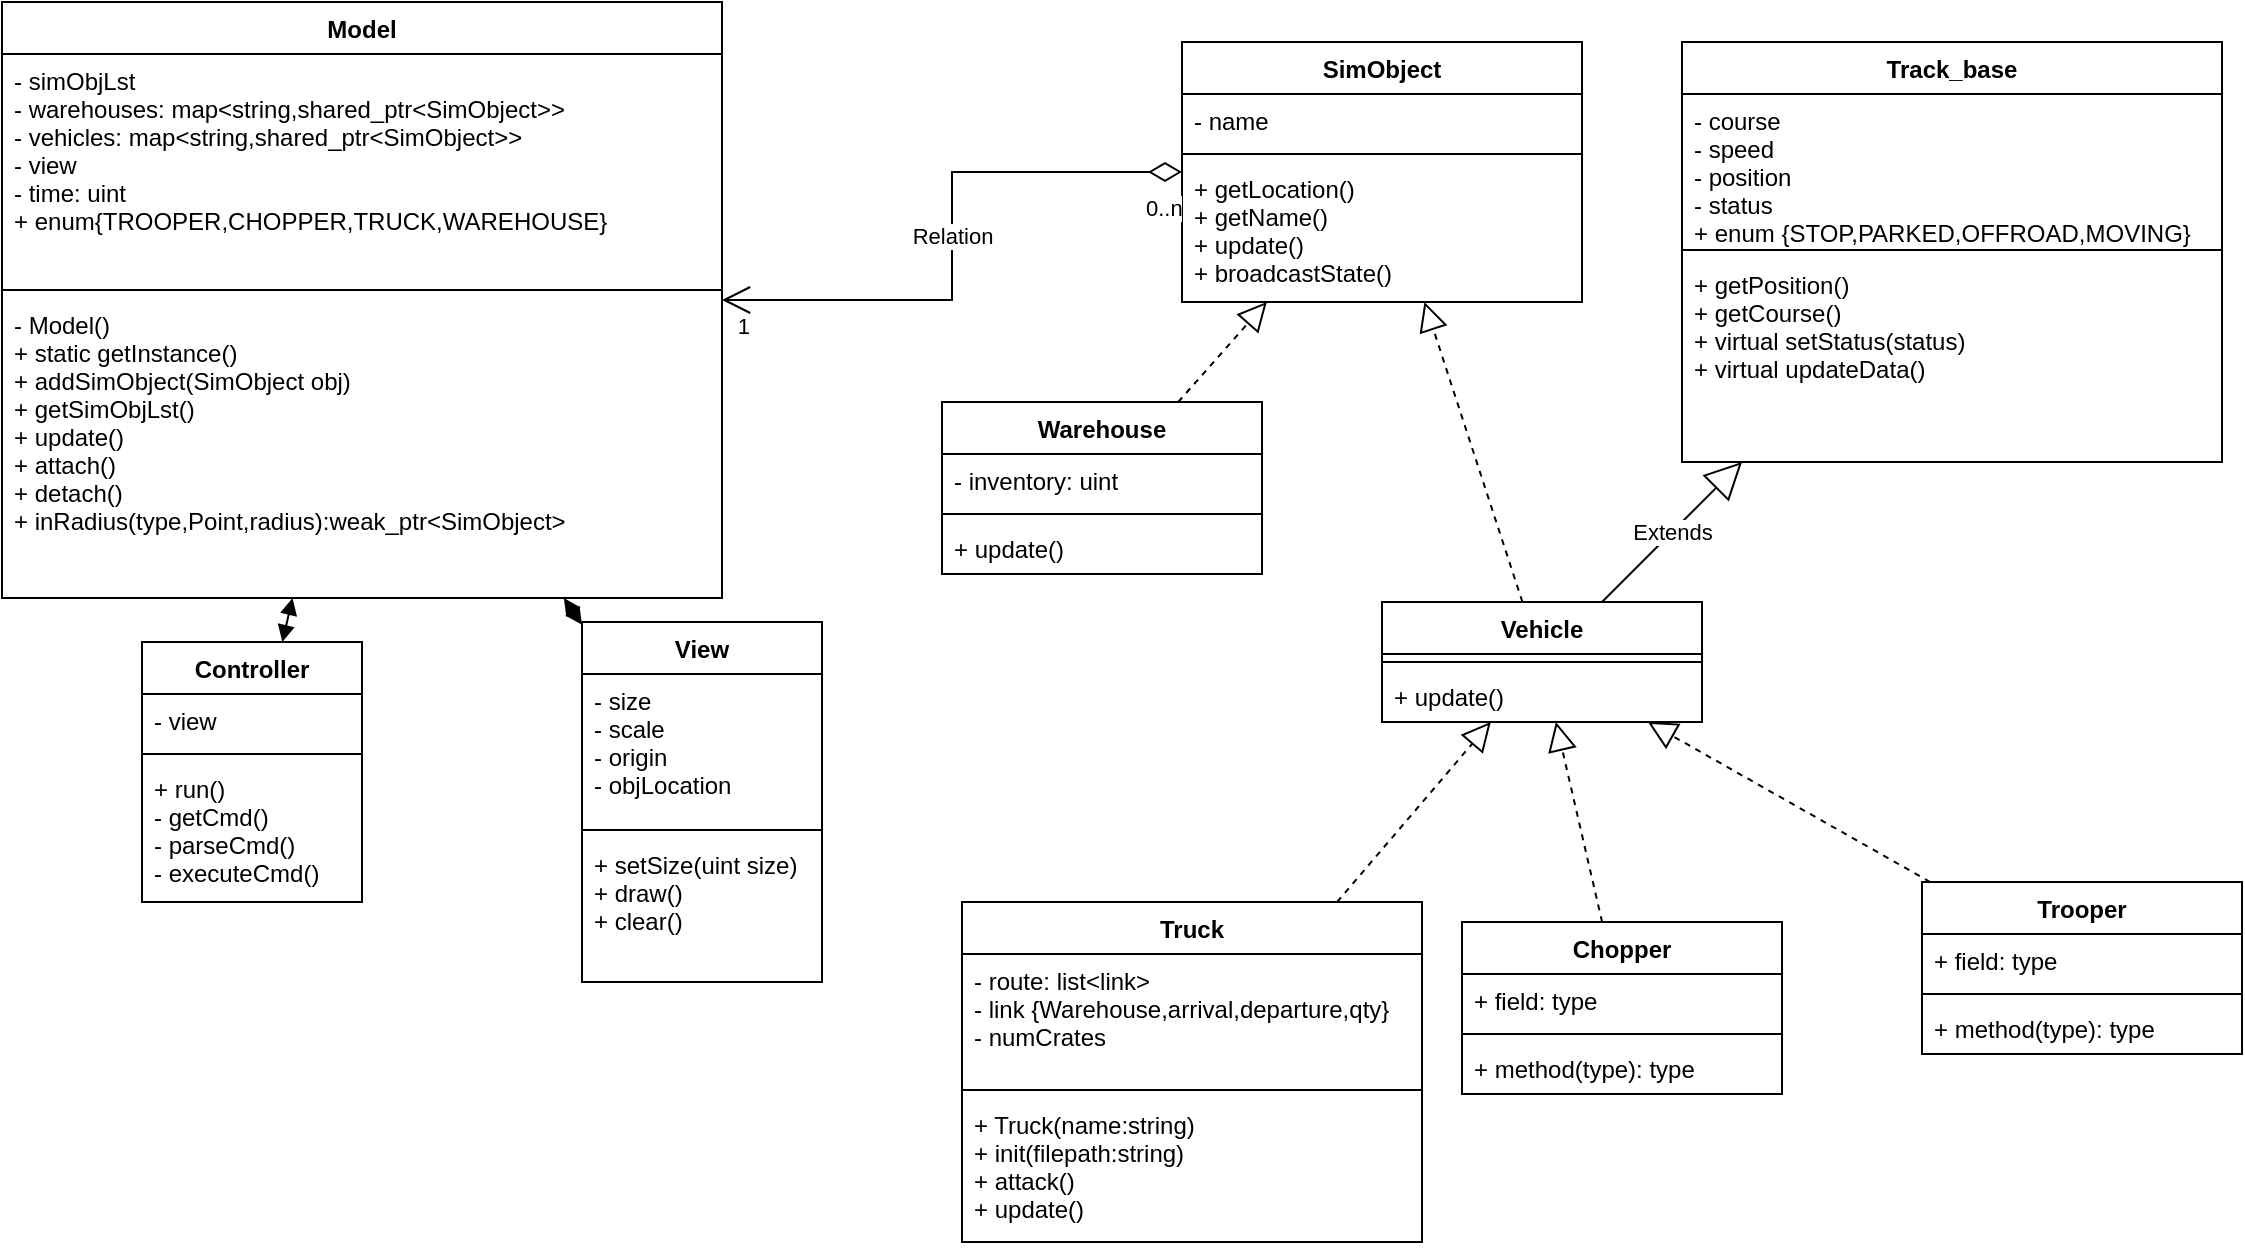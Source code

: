 <mxfile version="18.2.0" type="github">
  <diagram id="44q2uDsoj2Jr73g2Fu_d" name="Page-1">
    <mxGraphModel dx="1617" dy="441" grid="1" gridSize="10" guides="1" tooltips="1" connect="1" arrows="1" fold="1" page="1" pageScale="1" pageWidth="827" pageHeight="1169" math="0" shadow="0">
      <root>
        <mxCell id="0" />
        <mxCell id="1" parent="0" />
        <mxCell id="xyghL1K83STjx0oW8IJl-1" value="Model" style="swimlane;fontStyle=1;align=center;verticalAlign=top;childLayout=stackLayout;horizontal=1;startSize=26;horizontalStack=0;resizeParent=1;resizeParentMax=0;resizeLast=0;collapsible=1;marginBottom=0;" parent="1" vertex="1">
          <mxGeometry x="-280" y="10" width="360" height="298" as="geometry" />
        </mxCell>
        <mxCell id="xyghL1K83STjx0oW8IJl-2" value="- simObjLst&#xa;- warehouses: map&lt;string,shared_ptr&lt;SimObject&gt;&gt;&#xa;- vehicles: map&lt;string,shared_ptr&lt;SimObject&gt;&gt;&#xa;- view&#xa;- time: uint&#xa;+ enum{TROOPER,CHOPPER,TRUCK,WAREHOUSE}" style="text;strokeColor=none;fillColor=none;align=left;verticalAlign=top;spacingLeft=4;spacingRight=4;overflow=hidden;rotatable=0;points=[[0,0.5],[1,0.5]];portConstraint=eastwest;" parent="xyghL1K83STjx0oW8IJl-1" vertex="1">
          <mxGeometry y="26" width="360" height="114" as="geometry" />
        </mxCell>
        <mxCell id="xyghL1K83STjx0oW8IJl-3" value="" style="line;strokeWidth=1;fillColor=none;align=left;verticalAlign=middle;spacingTop=-1;spacingLeft=3;spacingRight=3;rotatable=0;labelPosition=right;points=[];portConstraint=eastwest;" parent="xyghL1K83STjx0oW8IJl-1" vertex="1">
          <mxGeometry y="140" width="360" height="8" as="geometry" />
        </mxCell>
        <mxCell id="xyghL1K83STjx0oW8IJl-4" value="- Model()&#xa;+ static getInstance()&#xa;+ addSimObject(SimObject obj)&#xa;+ getSimObjLst()&#xa;+ update()&#xa;+ attach()&#xa;+ detach()&#xa;+ inRadius(type,Point,radius):weak_ptr&lt;SimObject&gt;" style="text;strokeColor=none;fillColor=none;align=left;verticalAlign=top;spacingLeft=4;spacingRight=4;overflow=hidden;rotatable=0;points=[[0,0.5],[1,0.5]];portConstraint=eastwest;" parent="xyghL1K83STjx0oW8IJl-1" vertex="1">
          <mxGeometry y="148" width="360" height="150" as="geometry" />
        </mxCell>
        <mxCell id="xyghL1K83STjx0oW8IJl-15" value="" style="endArrow=block;startArrow=block;endFill=1;startFill=1;html=1;rounded=0;" parent="1" source="xyghL1K83STjx0oW8IJl-1" target="xyghL1K83STjx0oW8IJl-16" edge="1">
          <mxGeometry width="160" relative="1" as="geometry">
            <mxPoint x="200" y="140" as="sourcePoint" />
            <mxPoint x="110" y="300" as="targetPoint" />
          </mxGeometry>
        </mxCell>
        <mxCell id="xyghL1K83STjx0oW8IJl-16" value="Controller" style="swimlane;fontStyle=1;align=center;verticalAlign=top;childLayout=stackLayout;horizontal=1;startSize=26;horizontalStack=0;resizeParent=1;resizeParentMax=0;resizeLast=0;collapsible=1;marginBottom=0;" parent="1" vertex="1">
          <mxGeometry x="-210" y="330" width="110" height="130" as="geometry" />
        </mxCell>
        <mxCell id="xyghL1K83STjx0oW8IJl-17" value="- view" style="text;strokeColor=none;fillColor=none;align=left;verticalAlign=top;spacingLeft=4;spacingRight=4;overflow=hidden;rotatable=0;points=[[0,0.5],[1,0.5]];portConstraint=eastwest;" parent="xyghL1K83STjx0oW8IJl-16" vertex="1">
          <mxGeometry y="26" width="110" height="26" as="geometry" />
        </mxCell>
        <mxCell id="xyghL1K83STjx0oW8IJl-18" value="" style="line;strokeWidth=1;fillColor=none;align=left;verticalAlign=middle;spacingTop=-1;spacingLeft=3;spacingRight=3;rotatable=0;labelPosition=right;points=[];portConstraint=eastwest;" parent="xyghL1K83STjx0oW8IJl-16" vertex="1">
          <mxGeometry y="52" width="110" height="8" as="geometry" />
        </mxCell>
        <mxCell id="xyghL1K83STjx0oW8IJl-19" value="+ run()&#xa;- getCmd()&#xa;- parseCmd()&#xa;- executeCmd()" style="text;strokeColor=none;fillColor=none;align=left;verticalAlign=top;spacingLeft=4;spacingRight=4;overflow=hidden;rotatable=0;points=[[0,0.5],[1,0.5]];portConstraint=eastwest;" parent="xyghL1K83STjx0oW8IJl-16" vertex="1">
          <mxGeometry y="60" width="110" height="70" as="geometry" />
        </mxCell>
        <mxCell id="xyghL1K83STjx0oW8IJl-20" value="" style="endArrow=block;startArrow=block;endFill=1;startFill=1;html=1;rounded=0;" parent="1" source="xyghL1K83STjx0oW8IJl-1" target="xyghL1K83STjx0oW8IJl-21" edge="1">
          <mxGeometry width="160" relative="1" as="geometry">
            <mxPoint x="220" y="217.692" as="sourcePoint" />
            <mxPoint x="480" y="280" as="targetPoint" />
          </mxGeometry>
        </mxCell>
        <mxCell id="xyghL1K83STjx0oW8IJl-21" value="View" style="swimlane;fontStyle=1;align=center;verticalAlign=top;childLayout=stackLayout;horizontal=1;startSize=26;horizontalStack=0;resizeParent=1;resizeParentMax=0;resizeLast=0;collapsible=1;marginBottom=0;" parent="1" vertex="1">
          <mxGeometry x="10" y="320" width="120" height="180" as="geometry" />
        </mxCell>
        <mxCell id="xyghL1K83STjx0oW8IJl-22" value="- size&#xa;- scale&#xa;- origin&#xa;- objLocation" style="text;strokeColor=none;fillColor=none;align=left;verticalAlign=top;spacingLeft=4;spacingRight=4;overflow=hidden;rotatable=0;points=[[0,0.5],[1,0.5]];portConstraint=eastwest;" parent="xyghL1K83STjx0oW8IJl-21" vertex="1">
          <mxGeometry y="26" width="120" height="74" as="geometry" />
        </mxCell>
        <mxCell id="xyghL1K83STjx0oW8IJl-23" value="" style="line;strokeWidth=1;fillColor=none;align=left;verticalAlign=middle;spacingTop=-1;spacingLeft=3;spacingRight=3;rotatable=0;labelPosition=right;points=[];portConstraint=eastwest;" parent="xyghL1K83STjx0oW8IJl-21" vertex="1">
          <mxGeometry y="100" width="120" height="8" as="geometry" />
        </mxCell>
        <mxCell id="xyghL1K83STjx0oW8IJl-24" value="+ setSize(uint size)&#xa;+ draw()&#xa;+ clear()" style="text;strokeColor=none;fillColor=none;align=left;verticalAlign=top;spacingLeft=4;spacingRight=4;overflow=hidden;rotatable=0;points=[[0,0.5],[1,0.5]];portConstraint=eastwest;" parent="xyghL1K83STjx0oW8IJl-21" vertex="1">
          <mxGeometry y="108" width="120" height="72" as="geometry" />
        </mxCell>
        <mxCell id="xyghL1K83STjx0oW8IJl-28" value="SimObject" style="swimlane;fontStyle=1;align=center;verticalAlign=top;childLayout=stackLayout;horizontal=1;startSize=26;horizontalStack=0;resizeParent=1;resizeParentMax=0;resizeLast=0;collapsible=1;marginBottom=0;" parent="1" vertex="1">
          <mxGeometry x="310" y="30" width="200" height="130" as="geometry" />
        </mxCell>
        <mxCell id="xyghL1K83STjx0oW8IJl-29" value="- name" style="text;strokeColor=none;fillColor=none;align=left;verticalAlign=top;spacingLeft=4;spacingRight=4;overflow=hidden;rotatable=0;points=[[0,0.5],[1,0.5]];portConstraint=eastwest;" parent="xyghL1K83STjx0oW8IJl-28" vertex="1">
          <mxGeometry y="26" width="200" height="26" as="geometry" />
        </mxCell>
        <mxCell id="xyghL1K83STjx0oW8IJl-30" value="" style="line;strokeWidth=1;fillColor=none;align=left;verticalAlign=middle;spacingTop=-1;spacingLeft=3;spacingRight=3;rotatable=0;labelPosition=right;points=[];portConstraint=eastwest;" parent="xyghL1K83STjx0oW8IJl-28" vertex="1">
          <mxGeometry y="52" width="200" height="8" as="geometry" />
        </mxCell>
        <mxCell id="xyghL1K83STjx0oW8IJl-31" value="+ getLocation()&#xa;+ getName()&#xa;+ update()&#xa;+ broadcastState()" style="text;strokeColor=none;fillColor=none;align=left;verticalAlign=top;spacingLeft=4;spacingRight=4;overflow=hidden;rotatable=0;points=[[0,0.5],[1,0.5]];portConstraint=eastwest;" parent="xyghL1K83STjx0oW8IJl-28" vertex="1">
          <mxGeometry y="60" width="200" height="70" as="geometry" />
        </mxCell>
        <mxCell id="xyghL1K83STjx0oW8IJl-33" value="Relation" style="endArrow=open;html=1;endSize=12;startArrow=diamondThin;startSize=14;startFill=0;edgeStyle=orthogonalEdgeStyle;rounded=0;" parent="1" source="xyghL1K83STjx0oW8IJl-28" target="xyghL1K83STjx0oW8IJl-1" edge="1">
          <mxGeometry relative="1" as="geometry">
            <mxPoint x="450" y="270" as="sourcePoint" />
            <mxPoint x="610" y="270" as="targetPoint" />
          </mxGeometry>
        </mxCell>
        <mxCell id="xyghL1K83STjx0oW8IJl-34" value="0..n" style="edgeLabel;resizable=0;html=1;align=left;verticalAlign=top;" parent="xyghL1K83STjx0oW8IJl-33" connectable="0" vertex="1">
          <mxGeometry x="-1" relative="1" as="geometry">
            <mxPoint x="-20" y="5" as="offset" />
          </mxGeometry>
        </mxCell>
        <mxCell id="xyghL1K83STjx0oW8IJl-35" value="1" style="edgeLabel;resizable=0;html=1;align=right;verticalAlign=top;" parent="xyghL1K83STjx0oW8IJl-33" connectable="0" vertex="1">
          <mxGeometry x="1" relative="1" as="geometry">
            <mxPoint x="14" as="offset" />
          </mxGeometry>
        </mxCell>
        <mxCell id="xyghL1K83STjx0oW8IJl-36" value="" style="endArrow=block;dashed=1;endFill=0;endSize=12;html=1;rounded=0;" parent="1" source="xyghL1K83STjx0oW8IJl-37" target="xyghL1K83STjx0oW8IJl-28" edge="1">
          <mxGeometry width="160" relative="1" as="geometry">
            <mxPoint x="510" y="260" as="sourcePoint" />
            <mxPoint x="670" y="260" as="targetPoint" />
          </mxGeometry>
        </mxCell>
        <mxCell id="xyghL1K83STjx0oW8IJl-37" value="Warehouse" style="swimlane;fontStyle=1;align=center;verticalAlign=top;childLayout=stackLayout;horizontal=1;startSize=26;horizontalStack=0;resizeParent=1;resizeParentMax=0;resizeLast=0;collapsible=1;marginBottom=0;" parent="1" vertex="1">
          <mxGeometry x="190" y="210" width="160" height="86" as="geometry" />
        </mxCell>
        <mxCell id="xyghL1K83STjx0oW8IJl-38" value="- inventory: uint" style="text;strokeColor=none;fillColor=none;align=left;verticalAlign=top;spacingLeft=4;spacingRight=4;overflow=hidden;rotatable=0;points=[[0,0.5],[1,0.5]];portConstraint=eastwest;" parent="xyghL1K83STjx0oW8IJl-37" vertex="1">
          <mxGeometry y="26" width="160" height="26" as="geometry" />
        </mxCell>
        <mxCell id="xyghL1K83STjx0oW8IJl-39" value="" style="line;strokeWidth=1;fillColor=none;align=left;verticalAlign=middle;spacingTop=-1;spacingLeft=3;spacingRight=3;rotatable=0;labelPosition=right;points=[];portConstraint=eastwest;" parent="xyghL1K83STjx0oW8IJl-37" vertex="1">
          <mxGeometry y="52" width="160" height="8" as="geometry" />
        </mxCell>
        <mxCell id="xyghL1K83STjx0oW8IJl-40" value="+ update()" style="text;strokeColor=none;fillColor=none;align=left;verticalAlign=top;spacingLeft=4;spacingRight=4;overflow=hidden;rotatable=0;points=[[0,0.5],[1,0.5]];portConstraint=eastwest;" parent="xyghL1K83STjx0oW8IJl-37" vertex="1">
          <mxGeometry y="60" width="160" height="26" as="geometry" />
        </mxCell>
        <mxCell id="xyghL1K83STjx0oW8IJl-41" value="" style="endArrow=block;dashed=1;endFill=0;endSize=12;html=1;rounded=0;" parent="1" source="xyghL1K83STjx0oW8IJl-42" target="xyghL1K83STjx0oW8IJl-28" edge="1">
          <mxGeometry width="160" relative="1" as="geometry">
            <mxPoint x="700" y="280" as="sourcePoint" />
            <mxPoint x="670" y="260" as="targetPoint" />
          </mxGeometry>
        </mxCell>
        <mxCell id="xyghL1K83STjx0oW8IJl-42" value="Vehicle" style="swimlane;fontStyle=1;align=center;verticalAlign=top;childLayout=stackLayout;horizontal=1;startSize=26;horizontalStack=0;resizeParent=1;resizeParentMax=0;resizeLast=0;collapsible=1;marginBottom=0;" parent="1" vertex="1">
          <mxGeometry x="410" y="310" width="160" height="60" as="geometry" />
        </mxCell>
        <mxCell id="xyghL1K83STjx0oW8IJl-44" value="" style="line;strokeWidth=1;fillColor=none;align=left;verticalAlign=middle;spacingTop=-1;spacingLeft=3;spacingRight=3;rotatable=0;labelPosition=right;points=[];portConstraint=eastwest;" parent="xyghL1K83STjx0oW8IJl-42" vertex="1">
          <mxGeometry y="26" width="160" height="8" as="geometry" />
        </mxCell>
        <mxCell id="xyghL1K83STjx0oW8IJl-45" value="+ update()" style="text;strokeColor=none;fillColor=none;align=left;verticalAlign=top;spacingLeft=4;spacingRight=4;overflow=hidden;rotatable=0;points=[[0,0.5],[1,0.5]];portConstraint=eastwest;" parent="xyghL1K83STjx0oW8IJl-42" vertex="1">
          <mxGeometry y="34" width="160" height="26" as="geometry" />
        </mxCell>
        <mxCell id="xyghL1K83STjx0oW8IJl-47" value="Extends" style="endArrow=block;endSize=16;endFill=0;html=1;rounded=0;" parent="1" source="xyghL1K83STjx0oW8IJl-42" target="xyghL1K83STjx0oW8IJl-48" edge="1">
          <mxGeometry width="160" relative="1" as="geometry">
            <mxPoint x="430" y="190" as="sourcePoint" />
            <mxPoint x="590" y="130" as="targetPoint" />
          </mxGeometry>
        </mxCell>
        <mxCell id="xyghL1K83STjx0oW8IJl-48" value="Track_base" style="swimlane;fontStyle=1;align=center;verticalAlign=top;childLayout=stackLayout;horizontal=1;startSize=26;horizontalStack=0;resizeParent=1;resizeParentMax=0;resizeLast=0;collapsible=1;marginBottom=0;" parent="1" vertex="1">
          <mxGeometry x="560" y="30" width="270" height="210" as="geometry" />
        </mxCell>
        <mxCell id="xyghL1K83STjx0oW8IJl-49" value="- course&#xa;- speed&#xa;- position&#xa;- status&#xa;+ enum {STOP,PARKED,OFFROAD,MOVING}" style="text;strokeColor=none;fillColor=none;align=left;verticalAlign=top;spacingLeft=4;spacingRight=4;overflow=hidden;rotatable=0;points=[[0,0.5],[1,0.5]];portConstraint=eastwest;" parent="xyghL1K83STjx0oW8IJl-48" vertex="1">
          <mxGeometry y="26" width="270" height="74" as="geometry" />
        </mxCell>
        <mxCell id="xyghL1K83STjx0oW8IJl-50" value="" style="line;strokeWidth=1;fillColor=none;align=left;verticalAlign=middle;spacingTop=-1;spacingLeft=3;spacingRight=3;rotatable=0;labelPosition=right;points=[];portConstraint=eastwest;" parent="xyghL1K83STjx0oW8IJl-48" vertex="1">
          <mxGeometry y="100" width="270" height="8" as="geometry" />
        </mxCell>
        <mxCell id="xyghL1K83STjx0oW8IJl-51" value="+ getPosition()&#xa;+ getCourse()&#xa;+ virtual setStatus(status)&#xa;+ virtual updateData()" style="text;strokeColor=none;fillColor=none;align=left;verticalAlign=top;spacingLeft=4;spacingRight=4;overflow=hidden;rotatable=0;points=[[0,0.5],[1,0.5]];portConstraint=eastwest;" parent="xyghL1K83STjx0oW8IJl-48" vertex="1">
          <mxGeometry y="108" width="270" height="102" as="geometry" />
        </mxCell>
        <mxCell id="xyghL1K83STjx0oW8IJl-52" value="" style="endArrow=block;dashed=1;endFill=0;endSize=12;html=1;rounded=0;" parent="1" source="Z22mOZkXwCtcEA-yf7Ti-4" target="xyghL1K83STjx0oW8IJl-42" edge="1">
          <mxGeometry width="160" relative="1" as="geometry">
            <mxPoint x="379.286" y="460" as="sourcePoint" />
            <mxPoint x="550" y="330" as="targetPoint" />
          </mxGeometry>
        </mxCell>
        <mxCell id="xyghL1K83STjx0oW8IJl-57" value="" style="endArrow=block;dashed=1;endFill=0;endSize=12;html=1;rounded=0;" parent="1" source="Z22mOZkXwCtcEA-yf7Ti-12" target="xyghL1K83STjx0oW8IJl-42" edge="1">
          <mxGeometry width="160" relative="1" as="geometry">
            <mxPoint x="490" y="460" as="sourcePoint" />
            <mxPoint x="675" y="376" as="targetPoint" />
          </mxGeometry>
        </mxCell>
        <mxCell id="xyghL1K83STjx0oW8IJl-61" value="" style="endArrow=block;dashed=1;endFill=0;endSize=12;html=1;rounded=0;" parent="1" source="Z22mOZkXwCtcEA-yf7Ti-8" target="xyghL1K83STjx0oW8IJl-42" edge="1">
          <mxGeometry width="160" relative="1" as="geometry">
            <mxPoint x="595.109" y="460" as="sourcePoint" />
            <mxPoint x="660" y="390" as="targetPoint" />
          </mxGeometry>
        </mxCell>
        <mxCell id="Z22mOZkXwCtcEA-yf7Ti-4" value="Truck" style="swimlane;fontStyle=1;align=center;verticalAlign=top;childLayout=stackLayout;horizontal=1;startSize=26;horizontalStack=0;resizeParent=1;resizeParentMax=0;resizeLast=0;collapsible=1;marginBottom=0;" vertex="1" parent="1">
          <mxGeometry x="200" y="460" width="230" height="170" as="geometry" />
        </mxCell>
        <mxCell id="Z22mOZkXwCtcEA-yf7Ti-5" value="- route: list&lt;link&gt;&#xa;- link {Warehouse,arrival,departure,qty}&#xa;- numCrates" style="text;strokeColor=none;fillColor=none;align=left;verticalAlign=top;spacingLeft=4;spacingRight=4;overflow=hidden;rotatable=0;points=[[0,0.5],[1,0.5]];portConstraint=eastwest;" vertex="1" parent="Z22mOZkXwCtcEA-yf7Ti-4">
          <mxGeometry y="26" width="230" height="64" as="geometry" />
        </mxCell>
        <mxCell id="Z22mOZkXwCtcEA-yf7Ti-6" value="" style="line;strokeWidth=1;fillColor=none;align=left;verticalAlign=middle;spacingTop=-1;spacingLeft=3;spacingRight=3;rotatable=0;labelPosition=right;points=[];portConstraint=eastwest;" vertex="1" parent="Z22mOZkXwCtcEA-yf7Ti-4">
          <mxGeometry y="90" width="230" height="8" as="geometry" />
        </mxCell>
        <mxCell id="Z22mOZkXwCtcEA-yf7Ti-7" value="+ Truck(name:string)&#xa;+ init(filepath:string)&#xa;+ attack()&#xa;+ update()" style="text;strokeColor=none;fillColor=none;align=left;verticalAlign=top;spacingLeft=4;spacingRight=4;overflow=hidden;rotatable=0;points=[[0,0.5],[1,0.5]];portConstraint=eastwest;" vertex="1" parent="Z22mOZkXwCtcEA-yf7Ti-4">
          <mxGeometry y="98" width="230" height="72" as="geometry" />
        </mxCell>
        <mxCell id="Z22mOZkXwCtcEA-yf7Ti-8" value="Trooper" style="swimlane;fontStyle=1;align=center;verticalAlign=top;childLayout=stackLayout;horizontal=1;startSize=26;horizontalStack=0;resizeParent=1;resizeParentMax=0;resizeLast=0;collapsible=1;marginBottom=0;" vertex="1" parent="1">
          <mxGeometry x="680" y="450" width="160" height="86" as="geometry" />
        </mxCell>
        <mxCell id="Z22mOZkXwCtcEA-yf7Ti-9" value="+ field: type" style="text;strokeColor=none;fillColor=none;align=left;verticalAlign=top;spacingLeft=4;spacingRight=4;overflow=hidden;rotatable=0;points=[[0,0.5],[1,0.5]];portConstraint=eastwest;" vertex="1" parent="Z22mOZkXwCtcEA-yf7Ti-8">
          <mxGeometry y="26" width="160" height="26" as="geometry" />
        </mxCell>
        <mxCell id="Z22mOZkXwCtcEA-yf7Ti-10" value="" style="line;strokeWidth=1;fillColor=none;align=left;verticalAlign=middle;spacingTop=-1;spacingLeft=3;spacingRight=3;rotatable=0;labelPosition=right;points=[];portConstraint=eastwest;" vertex="1" parent="Z22mOZkXwCtcEA-yf7Ti-8">
          <mxGeometry y="52" width="160" height="8" as="geometry" />
        </mxCell>
        <mxCell id="Z22mOZkXwCtcEA-yf7Ti-11" value="+ method(type): type" style="text;strokeColor=none;fillColor=none;align=left;verticalAlign=top;spacingLeft=4;spacingRight=4;overflow=hidden;rotatable=0;points=[[0,0.5],[1,0.5]];portConstraint=eastwest;" vertex="1" parent="Z22mOZkXwCtcEA-yf7Ti-8">
          <mxGeometry y="60" width="160" height="26" as="geometry" />
        </mxCell>
        <mxCell id="Z22mOZkXwCtcEA-yf7Ti-12" value="Chopper" style="swimlane;fontStyle=1;align=center;verticalAlign=top;childLayout=stackLayout;horizontal=1;startSize=26;horizontalStack=0;resizeParent=1;resizeParentMax=0;resizeLast=0;collapsible=1;marginBottom=0;" vertex="1" parent="1">
          <mxGeometry x="450" y="470" width="160" height="86" as="geometry" />
        </mxCell>
        <mxCell id="Z22mOZkXwCtcEA-yf7Ti-13" value="+ field: type" style="text;strokeColor=none;fillColor=none;align=left;verticalAlign=top;spacingLeft=4;spacingRight=4;overflow=hidden;rotatable=0;points=[[0,0.5],[1,0.5]];portConstraint=eastwest;" vertex="1" parent="Z22mOZkXwCtcEA-yf7Ti-12">
          <mxGeometry y="26" width="160" height="26" as="geometry" />
        </mxCell>
        <mxCell id="Z22mOZkXwCtcEA-yf7Ti-14" value="" style="line;strokeWidth=1;fillColor=none;align=left;verticalAlign=middle;spacingTop=-1;spacingLeft=3;spacingRight=3;rotatable=0;labelPosition=right;points=[];portConstraint=eastwest;" vertex="1" parent="Z22mOZkXwCtcEA-yf7Ti-12">
          <mxGeometry y="52" width="160" height="8" as="geometry" />
        </mxCell>
        <mxCell id="Z22mOZkXwCtcEA-yf7Ti-15" value="+ method(type): type" style="text;strokeColor=none;fillColor=none;align=left;verticalAlign=top;spacingLeft=4;spacingRight=4;overflow=hidden;rotatable=0;points=[[0,0.5],[1,0.5]];portConstraint=eastwest;" vertex="1" parent="Z22mOZkXwCtcEA-yf7Ti-12">
          <mxGeometry y="60" width="160" height="26" as="geometry" />
        </mxCell>
      </root>
    </mxGraphModel>
  </diagram>
</mxfile>

